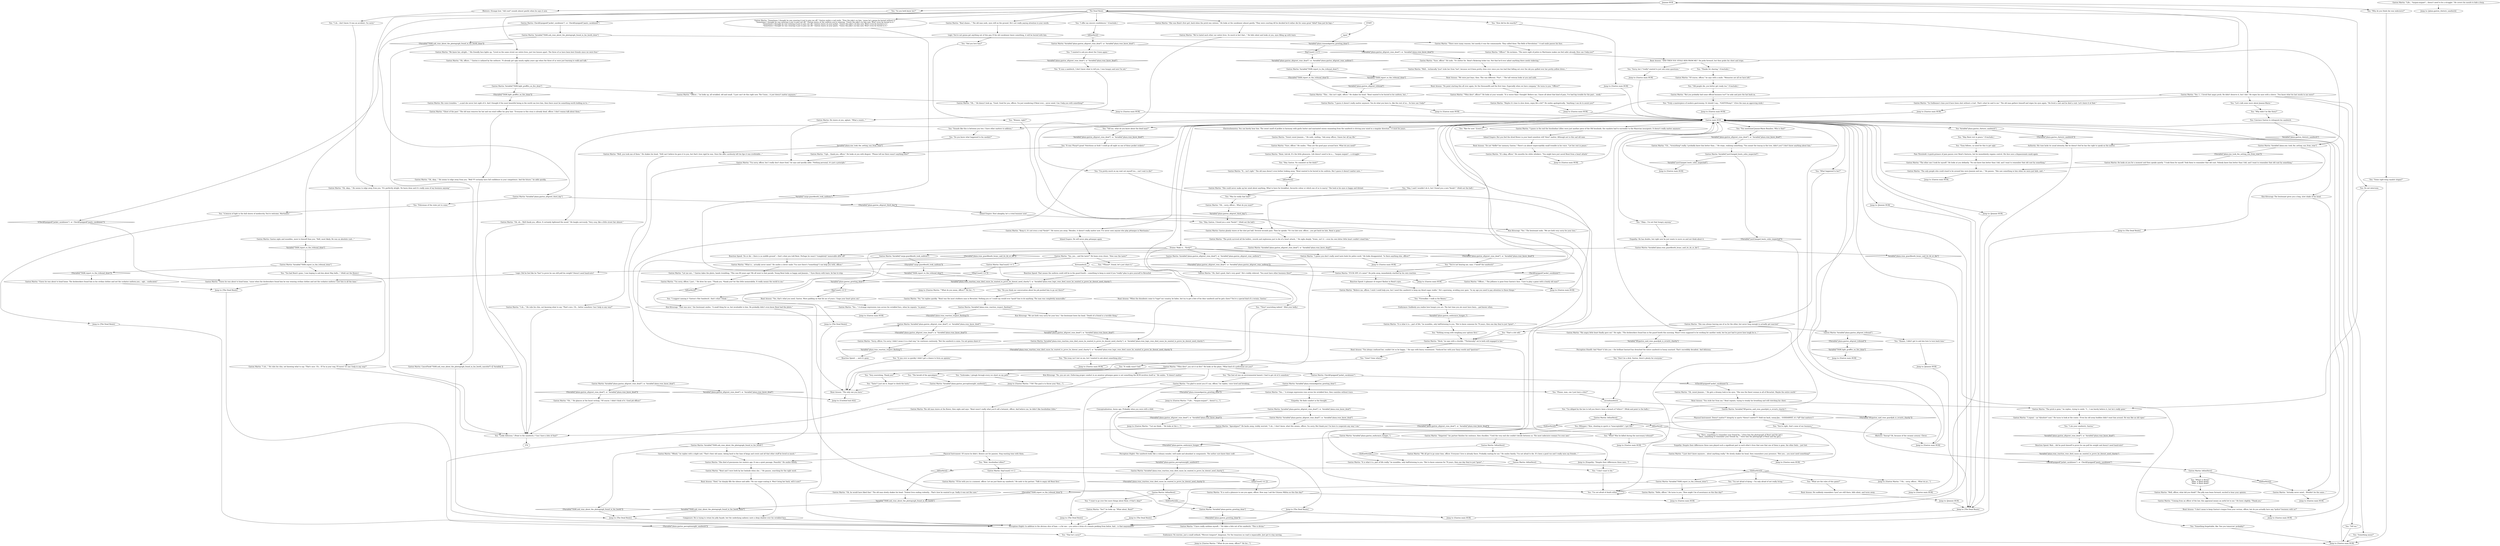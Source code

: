 # PLAZA / GASTON
# Florid and jolly, Gaston Martin is standing in a sunspot and loudly eating a giant ham sandwich.
# ==================================================
digraph G {
	  0 [label="START"];
	  1 [label="input"];
	  2 [label="Gaston Martin: Variable[\"plaza.rene_guardbooth_branc_said_its_do_or_die\"]"];
	  3 [label="Variable[\"plaza.rene_guardbooth_branc_said_its_do_or_die\"]", shape=diamond];
	  4 [label="!(Variable[\"plaza.rene_guardbooth_branc_said_its_do_or_die\"])", shape=diamond];
	  5 [label="Gaston Martin: IsKimHere()"];
	  6 [label="IsKimHere()", shape=diamond];
	  7 [label="!(IsKimHere())", shape=diamond];
	  8 [label="Gaston Martin: \"It is what it is, part of life really,\" he mumbles, only half-listening to you. \"But to know someone for 79 years, then one day they're just *gone*...\""];
	  9 [label="You: \"Tell me.\""];
	  10 [label="Gaston Martin: Variable[\"yard.hanged_boots_soles_inspected\"]"];
	  11 [label="Variable[\"yard.hanged_boots_soles_inspected\"]", shape=diamond];
	  12 [label="!(Variable[\"yard.hanged_boots_soles_inspected\"])", shape=diamond];
	  13 [label="Physical Instrument: Of course he didn't, flowers are for pansies. Stop wasting time with them."];
	  14 [label="You: \"Bye for now.\" [Leave.]"];
	  15 [label="You: \"Icebreaker, I plough through every ice sheet on my path.\""];
	  16 [label="Jump to: [Jeannie HUB]"];
	  17 [label="René Arnoux: \"You always confused her, couldn't let us be happy...\" He says with heavy resentment. \"Seduced her with your fancy words and *pastries*.\""];
	  18 [label="Gaston Martin: He looks at you for a moment and then speaks quietly. \"I took them for myself. Took them to remember that old cunt. Nobody knew him better than I did, and I want to remember that old cunt by something.\""];
	  19 [label="Jump to: [Gaston main HUB]"];
	  20 [label="Empathy: He finds comfort in the thought."];
	  21 [label="Gaston Martin: Gaston glumly stares at the shot put ball. Several seconds pass. Then he speaks: \"It's too late now, officer... you got back too late. René is gone.\""];
	  22 [label="Gaston Martin: \"The prick survived all the bullets, swords and explosions just to die of a heart attack...\" He sighs deeply. \"Ironic, isn't it -- even his own bitter little heart couldn't stand him.\""];
	  23 [label="You: \"Hey, I said I wouldn't do it, but I found you a new *boule*.\" (Hold out the ball.)"];
	  24 [label="You: \"It really wasn't bad.\""];
	  25 [label="Gaston Martin: He stares at you, aghast. \"What a waste...\""];
	  26 [label="René Arnoux: \"I don't mean to keep Gaston's tongue from your rectum, officer, but do you actually have any *police* business with us?\""];
	  27 [label="Gaston Martin: \"Ugh... thank you, officer.\" He looks at you with disgust. \"Please tell me there wasn't anything else?\""];
	  28 [label="Gaston Martin: Variable[\"plaza.gaston_altgreet_rene_dead\"]  or  Variable[\"plaza.rene_know_dead\"]"];
	  29 [label="Variable[\"plaza.gaston_altgreet_rene_dead\"]  or  Variable[\"plaza.rene_know_dead\"]", shape=diamond];
	  30 [label="!(Variable[\"plaza.gaston_altgreet_rene_dead\"]  or  Variable[\"plaza.rene_know_dead\"])", shape=diamond];
	  31 [label="You: (Whisper.) \"Kim, cheating in sports is *unacceptable*. I got this.\""];
	  32 [label="Reaction Speed: A glimmer of respect flashes in René's eyes."];
	  33 [label="Jump to: [Gaston main HUB]"];
	  34 [label="Gaston Martin: IsKimHere()"];
	  35 [label="IsKimHere()", shape=diamond];
	  36 [label="!(IsKimHere())", shape=diamond];
	  37 [label="Inland Empire: He will never play pétanque again."];
	  38 [label="Gaston main HUB"];
	  39 [label="Gaston Martin: \"René and I were both by her bedside when she...\" He pauses, searching for the right word."];
	  40 [label="René Arnoux: \"Died,\" he sharply fills the silence and adds: \"No use sugar-coating it. Won't bring her back, will it now?\""];
	  41 [label="You: \"Why do you think she was indecisive?\""];
	  42 [label="You: \"That's a bit odd.\""];
	  43 [label="You: \"I offer my sincere condolences.\" (Conclude.)"];
	  44 [label="Jump to: [The Dead Renés]"];
	  45 [label="Jump to: [Gaston main HUB]"];
	  46 [label="You: \"I suggest naming it 'Gaston's Shit Sandwich', that's what I think.\""];
	  47 [label="Jump to: [Gaston main HUB]"];
	  48 [label="Gaston Martin: \"FUCK OFF, it's mine!\" He jerks away, immediately startled by his own reaction."];
	  49 [label="Perception (Sight): The sandwich looks like a culinary wonder, well made and abundant in components. The author sure knew their craft."];
	  50 [label="Reaction Speed: ... and it's gone."];
	  51 [label="Gaston Martin: CancelTask(\"TASK.ask_rene_about_the_photograph_found_in_his_booth_canceled\")--[[ Variable[ ]]"];
	  52 [label="Gaston Martin: \"We knew her, alright...\" His friendly face lights up. \"Lived on the same street our entire lives, just two houses apart. The three of us have been best friends since we were four.\""];
	  53 [label="René Arnoux: \"We were just boys, then. This was different. *You*...\" The tall veteran looks at you and nods."];
	  54 [label="René Arnoux: \"No point starting this all over again, for the thousandth and the first time. Especially when we have company.\" He turns to you: \"Officer?\""];
	  55 [label="Gaston Martin: \"Guess he was about to head home, 'cause when the dockworkers found him he was wearing civilian clothes and not the cockatoo uniform I saw him in all the time.\""];
	  56 [label="Gaston Martin: \"Well, you took one of them.\" He shakes his head. \"Still can't believe he gave it to you, but that's how rigid he was. Once the offer carelessly left his lips it was irrefutable...\""];
	  57 [label="Gaston Martin: \"Maybe it's time to slow down, enjoy life a bit?\" He smiles apologetically. \"Anything I can do to assist you?\""];
	  58 [label="Gaston Martin: \"I guess it doesn't really matter anymore. You do what you have to, like the rest of us... So how can I help?\""];
	  59 [label="Gaston Martin: \"Oh, okay...\" He seems to edge away from you. \"It's perfectly alright. No harm done and it's really none of my business anyway.\""];
	  60 [label="Gaston Martin: Variable[\"plaza.gaston_altgreet_rene_dead\"]  or  Variable[\"plaza.rene_know_dead\"]"];
	  61 [label="Variable[\"plaza.gaston_altgreet_rene_dead\"]  or  Variable[\"plaza.rene_know_dead\"]", shape=diamond];
	  62 [label="!(Variable[\"plaza.gaston_altgreet_rene_dead\"]  or  Variable[\"plaza.rene_know_dead\"])", shape=diamond];
	  63 [label="Gaston Martin: \"No,\" he replies quickly. \"René was the most stubborn man in Revachol. Nothing you or I could say would ever *push* him to do anything. The man was completely immovable.\""];
	  64 [label="You: \"You're right, that's none of our business.\""];
	  65 [label="Kim Kitsuragi: \"That was nice,\" the lieutenant smiles. \"A small thing for us, but invaluable to him. He probably didn't even know René had the photo.\""];
	  66 [label="Gaston Martin: \"I just don't know anymore... about anything really.\" He slowly shakes his head, then remembers your presence. \"But you... you must need something?\""];
	  67 [label="You: \"Wait, Insulindian Lillies?\""];
	  68 [label="Jump to: [Gaston Martin: \"\"Life... *mnjam-mnjam*... doesn't n...\"]"];
	  69 [label="Gaston Martin: \"I have really outdone myself...\" He takes a bite out of his sandwich. \"This is divine.\""];
	  70 [label="Gaston Martin: \"It... isn't right.\" The old man doesn't even bother looking away. \"René wanted to be buried in his uniform. But I guess it doesn't matter now...\""];
	  71 [label="Jump to: [Gaston main HUB]"];
	  72 [label="Logic: You're not gonna get anything out of this guy. If the old carabineer knew something, it will be buried with him."];
	  73 [label="Jump to: [Gaston Martin: \"\"Let me think...\" He looks at the c...\"]"];
	  74 [label="You: \"So you both know her?\""];
	  75 [label="You: \"Sorry, but I *really* wanted to just ask some questions.\""];
	  76 [label="Gaston Martin: \"Heck,\" he says with a chuckle. \"*Technically* we're both still engaged to her.\""];
	  77 [label="Gaston Martin: \"Of course, officer,\" he says with a smile. \"Memories are all we have left.\""];
	  78 [label="You: \"Something mean?\""];
	  79 [label="Inland Empire: Host almighty, he's a total bummer now!"];
	  80 [label="Gaston Martin: Variable[\"TASK.report_to_the_tribunal_done\"]"];
	  81 [label="Variable[\"TASK.report_to_the_tribunal_done\"]", shape=diamond];
	  82 [label="!(Variable[\"TASK.report_to_the_tribunal_done\"])", shape=diamond];
	  83 [label="Jump to: [Gaston main HUB]"];
	  84 [label="You: \"The fuel oil was an environmental hazard. I had to get rid of it somehow.\""];
	  85 [label="You: \"Do you think our conversation about his job pushed him to go out there?\""];
	  86 [label="Jump to: [Gaston main HUB]"];
	  87 [label="Jump to: [Gaston main HUB]"];
	  88 [label="Gaston Martin: \"I'm sorry, officer, I just...\" He dries his eyes. \"Thank you, *thank you* for this little memorabilia. It really means the world to me.\""];
	  89 [label="You: \"I'm not afraid of dying -- I'm only afraid of not really living.\""];
	  90 [label="Gaston Martin: \"Yes?\" he looks up. \"What about, René?\""];
	  91 [label="Inland Empire: But you feel the dried flower in your hand somehow still *does* matter. Although not to this sad old man."];
	  92 [label="Gaston Martin: \"It is such a pleasure to see you again, officer. How may I aid the Citizens Militia on this fine day?\""];
	  93 [label="You: \"Tell me, what do you know about the dead man?\""];
	  94 [label="Gaston Martin: \"Life... *mnjam-mnjam*... doesn't need to be a struggle.\" He covers his mouth to hide a burp."];
	  95 [label="Jump to: [The Dead Renés]"];
	  96 [label="Jump to: [Gaston Martin: \"\"What do you mean, officer?\" He loo...\"]"];
	  97 [label="Gaston Martin: \"Departed,\" his partner finishes his sentence, then chuckles: \"Until the very end she couldn't decide between us. The most indecisive woman I've ever met.\""];
	  98 [label="Composure: He is trying to retain his jolly façade, but the underlying sadness casts a deep shadow over his wrinkled face."];
	  99 [label="Gaston Martin: \"I repeat -- an *absolute* cunt.\" He turns to look at the crater. \"Even his old army buddies didn't want him around. He was like an old viper.\""];
	  100 [label="Gaston Martin: \"Oh... sorry, officer... What do you want?\""];
	  101 [label="Jump to: [Gaston main HUB]"];
	  102 [label="Gaston Martin: \"Oh...\" He doesn't look up. \"Good. Good for you, officer. I'm just wondering if René ever... never mind. Can I help you with something?\""];
	  103 [label="Reaction Speed: Wait... did he push himself to prove he can pull his weight and doesn't need hand-outs?"];
	  104 [label="Perception (Smell): And *then* it hits you -- the brilliant bastard has drenched the entire sandwich in honey mustard. That's incredibly decadent. And delicious."];
	  105 [label="Gaston Martin: \"Sweet sweet Jeannie...\" He nods, smiling. \"Ask away officer, I knew her all my life.\""];
	  106 [label="You: \"Why didn't he like them?\""];
	  107 [label="Gaston Martin: \"She died of pneumonia two winters ago. It was a quiet passage. Peaceful.\" He smiles faintly."];
	  108 [label="Gaston Martin: \"She was always leaving one of us for the other, but never long enough to actually get married.\""];
	  109 [label="You: \"Was he really that bad?\""];
	  110 [label="You: \"How did he die exactly?\""];
	  111 [label="Gaston Martin: Variable[\"plaza.ene_took_the_setting_sun_from_rene\"]"];
	  112 [label="Variable[\"plaza.ene_took_the_setting_sun_from_rene\"]", shape=diamond];
	  113 [label="!(Variable[\"plaza.ene_took_the_setting_sun_from_rene\"])", shape=diamond];
	  114 [label="Jump to: [The Dead Renés]"];
	  115 [label="Jump to: [Gaston main HUB]"];
	  116 [label="Jump to: [Gaston main HUB]"];
	  117 [label="You: \"Looks delicious.\" (Point to the sandwich.) \"Can I have a bite of that?\""];
	  118 [label="Electrochemistry: You can barely hear him. The sweet smell of pickles in harmony with garlic butter and marinated onions emanating from the sandwich is driving your mind in a singular direction -- it must be yours."];
	  119 [label="You: \"Firewalker. I walk in the flames.\""];
	  120 [label="Jump to: [The Dead Renés]"];
	  121 [label="You: \"The irony isn't lost on me, but I wanted to ask about something else.\""];
	  122 [label="Jump to: [Gaston Martin: \"\"What do you mean, officer?\" He loo...\"]"];
	  123 [label="Gaston Martin: Variable[\"plaza.gaston_endurance_hunger_\"]"];
	  124 [label="Variable[\"plaza.gaston_endurance_hunger_\"]", shape=diamond];
	  125 [label="!(Variable[\"plaza.gaston_endurance_hunger_\"])", shape=diamond];
	  126 [label="Jump to: [Empathy: \"Despite their differences these men...\"]"];
	  127 [label="You: \"Nothing wrong with weighing your options first.\""];
	  128 [label="Gaston Martin: Variable[\"plaza.gaston_altgreet_tribunal\"]"];
	  129 [label="Variable[\"plaza.gaston_altgreet_tribunal\"]", shape=diamond];
	  130 [label="!(Variable[\"plaza.gaston_altgreet_tribunal\"])", shape=diamond];
	  131 [label="You: \"Shame, I didn't get to ask him how to turn back time.\""];
	  132 [label="Gaston Martin: \"She was René's first girl, back when the prick was sixteen.\" He looks at the carabineer almost gently. \"They were courting till he decided he'd rather die for some great *idéal* than just be hap---\""];
	  133 [label="Gaston Martin: \"Oh, officer...\" Gaston is unfazed by the outburst. \"It already got ugly nearly eighty years ago when the three of us were just learning to walk and talk.\""];
	  134 [label="Pain Threshold: A quick grimace of pain passes over René's features, but he immediately regains control. His face now a dispassionate mask again."];
	  135 [label="Gaston Martin: IsKimHere()"];
	  136 [label="IsKimHere()", shape=diamond];
	  137 [label="!(IsKimHere())", shape=diamond];
	  138 [label="Gaston Martin: \"We all got to go some time, officer. Everyone I love is already there. Probably waiting for me.\" He smiles faintly. \"I'm not afraid to die. It's been a good run and I really miss my friends...\""];
	  139 [label="Gaston Martin: Variable[\"plaza.gaston_altgreet_rene_dead\"]  or  Variable[\"plaza.rene_know_dead\"]"];
	  140 [label="Variable[\"plaza.gaston_altgreet_rene_dead\"]  or  Variable[\"plaza.rene_know_dead\"]", shape=diamond];
	  141 [label="!(Variable[\"plaza.gaston_altgreet_rene_dead\"]  or  Variable[\"plaza.rene_know_dead\"])", shape=diamond];
	  142 [label="Gaston Martin: Variable[\"plaza.gaston_altgreet_rene_dead\"]  or  Variable[\"plaza.rene_know_dead\"]"];
	  143 [label="Variable[\"plaza.gaston_altgreet_rene_dead\"]  or  Variable[\"plaza.rene_know_dead\"]", shape=diamond];
	  144 [label="!(Variable[\"plaza.gaston_altgreet_rene_dead\"]  or  Variable[\"plaza.rene_know_dead\"])", shape=diamond];
	  145 [label="Gaston Martin: \"Apocalypse?\" He backs away, visibly worried. \"I uh... I don't know, what this means, officer. I'm sorry. But thank you! I'm here to cooperate any way I can.\""];
	  146 [label="Gaston Martin: Variable[\"plaza.gaston_perceptionsight_sandwich\"]"];
	  147 [label="Variable[\"plaza.gaston_perceptionsight_sandwich\"]", shape=diamond];
	  148 [label="!(Variable[\"plaza.gaston_perceptionsight_sandwich\"])", shape=diamond];
	  149 [label="You: \"Please, man, can I just have a bite?\""];
	  150 [label="Logic: Did he feel like he *has* to prove he can still pull his weight? Doesn't need hand-outs?"];
	  151 [label="Gaston Martin: IsKimHere()"];
	  152 [label="IsKimHere()", shape=diamond];
	  153 [label="!(IsKimHere())", shape=diamond];
	  154 [label="You: \"I want to go over few more things about René, if that's okay?\""];
	  155 [label="Kim Kitsuragi: The lieutenant gives you a long, slow shake of his head."];
	  156 [label="Gaston Martin: \"She could never make up her mind about anything. What to have for breakfast, favourite colour or which one of us to marry.\" The look in his eyes is happy and distant."];
	  157 [label="You: \"Some right-wing royalist slogan?\""];
	  158 [label="Gaston Martin: \"'In Guillaume's time you'd have been shot without a trial'. That's what he said to me.\" The old man gathers himself and wipes his eyes again. \"He lived a cunt and he died a cunt. Let's leave it at that.\""];
	  159 [label="Jump to: [Gaston main HUB]"];
	  160 [label="Gaston Martin: \"Yes, yes... and the taste?\" He leans even closer. \"How was the taste?\""];
	  161 [label="You: \"Taste? I just ate it, forgot to check the taste.\""];
	  162 [label="You: \"*Please*, friend, let's just share it.\""];
	  163 [label="Gaston Martin: Variable[\"XP.gaston_said_rene_guardjob_is_evrarts_charity\"]"];
	  164 [label="Variable[\"XP.gaston_said_rene_guardjob_is_evrarts_charity\"]", shape=diamond];
	  165 [label="!(Variable[\"XP.gaston_said_rene_guardjob_is_evrarts_charity\"])", shape=diamond];
	  166 [label="Physical Instrument: Doesn't matter?! Integrity in sports *doesn't matter*?! Hold me back, sonny-Jim... GODDAMNIT, it's *all* that matters!!!"];
	  167 [label="Gaston Martin: The old man stares at the flower, then sighs and says: \"René wasn't really what you'd call a botanist, officer. And believe me, he didn't like Insulindian Lilies.\""];
	  168 [label="Gaston Martin: \"I uh...\" He rubs his chin, not knowing what to say. \"That's nice. Uh... If I'm in your way, I'll move! Or can I help in any way?\""];
	  169 [label="Jump to: [Gaston Martin: \"\"Oh? The goal is to throw your *bou...\"]"];
	  170 [label="René Arnoux: He suddenly remembers *you* are still there, falls silent, and turns away."];
	  171 [label="You: \"Gone? Gone where?\""];
	  172 [label="Gaston Martin: \"Yes. I... I loved that angry prick. He didn't deserve it, but I did.\" He wipes his eyes with a sleeve. \"You know what his last words to me were?\""];
	  173 [label="Kim Kitsuragi: \"Yes.\" The lieutenant nods. \"We are both very sorry for your loss.\""];
	  174 [label="Gaston Martin: Variable[\"plaza.gaston_altgreet_rene_dead\"]  or  Variable[\"plaza.rene_know_dead\"]"];
	  175 [label="Variable[\"plaza.gaston_altgreet_rene_dead\"]  or  Variable[\"plaza.rene_know_dead\"]", shape=diamond];
	  176 [label="!(Variable[\"plaza.gaston_altgreet_rene_dead\"]  or  Variable[\"plaza.rene_know_dead\"])", shape=diamond];
	  177 [label="You: \"I wanted to ask you about the Union again.\""];
	  178 [label="You: \"Okay... I'm not that hungry anyway.\""];
	  179 [label="Reaction Speed: That means the uniform could still be in the guard booth -- something to keep in mind if you *really* plan to give yourself to Revachol."];
	  180 [label="Gaston Martin: \"Guess he was about to head home. The dockworkers found him in his civilian clothes and not the cockatoo uniform you... ugh... confiscated.\""];
	  181 [label="Gaston Martin: IsKimHere()"];
	  182 [label="IsKimHere()", shape=diamond];
	  183 [label="!(IsKimHere())", shape=diamond];
	  184 [label="You: \"Where is René?\"\n\"Wait, is René dead?\"\n\"Wait, is René dead?\""];
	  185 [label="You: \"Sounds like this is between you two. I have other matters to address.\""];
	  186 [label="You: Do not intervene."];
	  187 [label="Jeannie HUB"];
	  188 [label="Jump to: [The Dead Renés]"];
	  189 [label="Gaston Martin: \"Ghost of the past.\" The old man removes his hat and sea wind ruffles his grey hair. \"Everyone in this story is already dead, officer. I don't wanna talk about them.\""];
	  190 [label="Gaston Martin: \"Uh... *everything* really. I probably knew him better than...\" He stops, realizing something. \"You meant the teacup in the tree, didn't you? I don't know anything about him.\""];
	  191 [label="You: \"It was (*burp*) great! Nutritious as fuck! I could go all night on one of these pocket rockets!\""];
	  192 [label="Gaston Martin: \"I guess you don't really need taste buds for police work.\" He looks disappointed. \"Is there anything else, officer?\""];
	  193 [label="René Arnoux: \"The only one you have.\""];
	  194 [label="Gaston Martin: \"Oh...\" He glances at the burnt writing. \"Of course. I didn't think of it. Good job officer!\""];
	  195 [label="Gaston Martin: \"I'm glad to assist you if I can, officer,\" he replies, voice tired and breaking."];
	  196 [label="Jump to: [Gaston main HUB]"];
	  197 [label="Gaston Martin: \"Let me see...\" Gaston takes the photo, hands trembling. \"This was 60 years ago! We all went to that parade. Young René looks so happy and Jeannie...\" Eyes blurry with tears, he has to stop."];
	  198 [label="Empathy: Despite their differences these men played such a significant part in each other's lives that now that one of them is gone, the other feels... just lost."];
	  199 [label="You: \"I don't want to die.\""];
	  200 [label="Gaston Martin: Variable[\"TASK.report_to_the_tribunal_done\"]"];
	  201 [label="Variable[\"TASK.report_to_the_tribunal_done\"]", shape=diamond];
	  202 [label="!(Variable[\"TASK.report_to_the_tribunal_done\"])", shape=diamond];
	  203 [label="Gaston Martin: \"Hello, officer.\" He turns to you. \"How might I be of assistance on this fine day?\""];
	  204 [label="You: \"Hey, Gaston. No comment on the duds?\""];
	  205 [label="You: \"You mentioned Jeanne-Marie Beaulieu. Who is that?\""];
	  206 [label="You: \"What happened to her?\""];
	  207 [label="The Dead Renés"];
	  208 [label="Perception (Sight): In addition to the obvious slice of ham -- a fat one -- you notice a brim of a tomato peeking from below. And... is that mayonnaise?"];
	  209 [label="Gaston Martin: Variable[\"plaza.rene_reaction_rene_died_cause_he_wanted_to_prove_he_doesnt_need_charity\"]"];
	  210 [label="Variable[\"plaza.rene_reaction_rene_died_cause_he_wanted_to_prove_he_doesnt_need_charity\"]", shape=diamond];
	  211 [label="!(Variable[\"plaza.rene_reaction_rene_died_cause_he_wanted_to_prove_he_doesnt_need_charity\"])", shape=diamond];
	  212 [label="Jump to: [The Dead Renés]"];
	  213 [label="Conceptualization: Aeons ago. Probably when you were still a child."];
	  214 [label="Gaston Martin: \"It is what it is... part of life,\" he mumbles, only half-listening to you. \"But to know someone for 79 years, then one day they're just *gone*...\""];
	  215 [label="You: \"I'm not afraid of death either.\""];
	  216 [label="You: \"What are the rules of this game?\""];
	  217 [label="Jump to: [Jeannie HUB]"];
	  218 [label="Gaston Martin: \"*Mon dieu*, officer!\" He looks at your wounds. \"It is worse than I thought! Believe me, I know all about that kind of pain, I've had hip trouble for the past... week.\""];
	  219 [label="Gaston Martin: His voice trembles. \"...a-and she never lost sight of it. And I thought if the most beautiful being in the world can love him, then there must be something worth holding on to...\""];
	  220 [label="Jump to: [Gaston main HUB]"];
	  221 [label="Jump to: [Gaston main HUB]"];
	  222 [label="Gaston Martin: Variable[\"plaza.rene_reaction_rene_died_cause_he_wanted_to_prove_he_doesnt_need_charity\"]  or  Variable[\"plaza.rene_logic_rene_died_cause_he_wanted_to_prove_he_doesnt_need_charity\"]"];
	  223 [label="Variable[\"plaza.rene_reaction_rene_died_cause_he_wanted_to_prove_he_doesnt_need_charity\"]  or  Variable[\"plaza.rene_logic_rene_died_cause_he_wanted_to_prove_he_doesnt_need_charity\"]", shape=diamond];
	  224 [label="!(Variable[\"plaza.rene_reaction_rene_died_cause_he_wanted_to_prove_he_doesnt_need_charity\"]  or  Variable[\"plaza.rene_logic_rene_died_cause_he_wanted_to_prove_he_doesnt_need_charity\"])", shape=diamond];
	  225 [label="You: \"It was over so quickly I didn't get a chance to form an opinion.\""];
	  226 [label="Jump to: [The Dead Renés]"];
	  227 [label="Gaston Martin: Variable[\"plaza.gaston_greeting_done\"]"];
	  228 [label="Variable[\"plaza.gaston_greeting_done\"]", shape=diamond];
	  229 [label="!(Variable[\"plaza.gaston_greeting_done\"])", shape=diamond];
	  230 [label="Jump to: [Gaston main HUB]"];
	  231 [label="Jump to: [Gaston main HUB]"];
	  232 [label="Gaston Martin: \"Actually never mind... Wouldn't be the same...\""];
	  233 [label="Jump to: [Gaston main HUB]"];
	  234 [label="Gaston Martin: \"Well... technically *you* stole her from *me*, because we'd been pretty close ever since you two had that falling out over the ink you spilled over her pretty yellow dress...\""];
	  235 [label="Gaston Martin: \"The prick is gone,\" he replies, trying to smile. \"I... I can barely believe it, but he's really gone.\""];
	  236 [label="Gaston Martin: \"Well, officer, what did you think?\" The jolly man leans forward, excited to hear your opinion."];
	  237 [label="You: \"You're not hearing me, man. I *need* the sandwich!\""];
	  238 [label="You: \"I'm obliged by the law to tell you there's been a breach of *ethics*.\" (Wink and point to the balls.)"];
	  239 [label="Gaston Martin: \"Oh, uh... Well thank you, officer. It certainly lightened the mood.\" He laughs nervously. \"Very cosy, like a little street fair almost.\""];
	  240 [label="Jump to: [The Dead Renés]"];
	  241 [label="Gaston Martin: \"What is... actually never mind.\" He smiles a clever smile \"I'm sure there's *something* I can help you with, officer.\""];
	  242 [label="Rhetoric: Teacup? Oh, because of the ceramic armour. Clever."];
	  243 [label="Jump to: [Gaston main HUB]"];
	  244 [label="René Arnoux: \"Do not *defile* her memory, Gaston.\" There's an almost imperceptibly small tremble in his voice. \"Let her rest in peace.\""];
	  245 [label="René Arnoux: \"You stole her from me,\" René repeats, trying to steady his breathing and still clutching his chest."];
	  246 [label="Gaston Martin: Variable[\"TASK.light_graffito_on_fire_done\"]"];
	  247 [label="Variable[\"TASK.light_graffito_on_fire_done\"]", shape=diamond];
	  248 [label="!(Variable[\"TASK.light_graffito_on_fire_done\"])", shape=diamond];
	  249 [label="Gaston Martin: \"Officer...\" he looks up, all wrinkled, old and small. \"I just can't do this right now. The Union... it just doesn't matter anymore.\""];
	  250 [label="You: \"It was a sandwich, I don't know what to tell you. I was hungry and now I'm not.\""];
	  251 [label="Gaston Martin: Variable[\"plaza.gaston_altgreet_rene_dead\"]  or  Variable[\"plaza.gaston_altgreet_rene_uniform\"]"];
	  252 [label="Variable[\"plaza.gaston_altgreet_rene_dead\"]  or  Variable[\"plaza.gaston_altgreet_rene_uniform\"]", shape=diamond];
	  253 [label="!(Variable[\"plaza.gaston_altgreet_rene_dead\"]  or  Variable[\"plaza.gaston_altgreet_rene_uniform\"])", shape=diamond];
	  254 [label="firstsandwich"];
	  255 [label="You: \"That he's sorry?\""];
	  256 [label="You: \"I'm pretty much on my wait out myself too... can't wait to die!\""];
	  257 [label="Jump to: [Gaston Martin: \"\"Oh... sorry, officer... What do yo...\"]"];
	  258 [label="Gaston Martin: \"This... this isn't right, officer.\" He shakes his head. \"René wanted to be buried in his uniform, but...\""];
	  259 [label="Gaston Martin: \"Officer...\" The jolliness is gone from Gaston's face. \"Care to play a game with a lonely old man?\""];
	  260 [label="Gaston Martin: \"Oh, sweet Jeannie...\" He gets a dreamy look in his eyes. \"She was the finest woman in all of Revachol. Maybe the entire world.\""];
	  261 [label="Gaston Martin: \"Sure, officer.\" He nods. \"It's better for  René's flickering ticker too. Not that he'd ever admit anything there needs tinkering.\""];
	  262 [label="You: \"Do you know what happened to his medals?\""];
	  263 [label="Gaston Martin: Variable[\"plaza.gaston_altgreet_third_day\"]"];
	  264 [label="Variable[\"plaza.gaston_altgreet_third_day\"]", shape=diamond];
	  265 [label="!(Variable[\"plaza.gaston_altgreet_third_day\"])", shape=diamond];
	  266 [label="You: \"Policeman of the state yet to come.\""];
	  267 [label="You: \"Very nourishing. Thank you!\""];
	  268 [label="Reaction Speed: 'Do or die -- there is no middle ground' -- that's what you told René. Perhaps he wasn't *completely* immovable after all?"];
	  269 [label="You: \"Something forgettable, like 'See you tomorrow' probably?\""];
	  270 [label="You: \"Let's talk some more about Jeanne-Marie.\""];
	  271 [label="Jump to: [Jeannie HUB]"];
	  272 [label="Gaston Martin: \"Sure, officer.\" He smiles. \"They are the good guys around here. What do you need?\""];
	  273 [label="You: \"What? Was he killed during the mercenary tribunal?\""];
	  274 [label="Gaston Martin: Variable[\"TASK.report_to_the_tribunal_done\"]"];
	  275 [label="Variable[\"TASK.report_to_the_tribunal_done\"]", shape=diamond];
	  276 [label="!(Variable[\"TASK.report_to_the_tribunal_done\"])", shape=diamond];
	  277 [label="You: \"Too bad René's gone, I was hoping to ask him about May bells...\" (Hold out the flower.)"];
	  278 [label="Gaston Martin: \"I guess in the end the Insulindian Lillies were just another piece of the Old Insulinde, the royalists had to surrender to the Mazovian insurgents. It doesn't really matter anymore.\""];
	  279 [label="Gaston Martin: \"Officer!\" He exclaims. \"The mere sight of police in Martinaise makes me feel safer already. How can I help you?\""];
	  280 [label="René Arnoux: \"Yes, that's what you need, Gaston. More padding on that fat ass of yours. I hope your heart gives out.\""];
	  281 [label="Endurance: No worries, just a small setback. *Movere tempore*, kingsman. For the tenacious no road is impassable. Just got to stay moving."];
	  282 [label="You: \"Did you love him?\""];
	  283 [label="Gaston Martin: Gaston sighs and mumbles, more to himself than you: \"Hell, most likely. He was an absolute cunt...\""];
	  284 [label="Gaston Martin: \"*Mon dieu*, you set it on fire!\" He looks at the plaza. \"What kind of a policeman are you?\""];
	  285 [label="Jump to: [Gaston main HUB]"];
	  286 [label="You: \"Truly a masterpiece of modern gastronomy. Or should I say... *GASTONomy*.\" (Give the man an approving wink.)"];
	  287 [label="You: \"*Very* nourishing indeed.\" (Rub your belly.)"];
	  288 [label="Gaston Martin: DayCount() >= 5"];
	  289 [label="DayCount() >= 5", shape=diamond];
	  290 [label="!(DayCount() >= 5)", shape=diamond];
	  291 [label="René Arnoux: \"When the dissidents come to *rape* our country, he hides, but try to get a bite of his dear sandwich and he gets claws? You're a special kind of a vermin, Gaston.\""];
	  292 [label="Gaston Martin: \"Sorry, officer, I'm sorry, I didn't mean it in a bad way,\" he continues cautiously. \"But the sandwich is mine, I'm not gonna share it.\""];
	  293 [label="Gaston Martin: \"Believe me, officer, I wish I could help you, but I need this sandwich to keep my blood sugar stable.\" He's squirming, avoiding your gaze. \"In my age you need to pay attention to these things.\""];
	  294 [label="secondsandwich"];
	  295 [label="You: \"Don't be a dick, Gaston, there's plenty for everyone.\""];
	  296 [label="Gaston Martin: \"Oh, that's good, that's very good.\" He's visibly relieved. \"You must have other business then?\""];
	  297 [label="Empathy: He has doubts, but right now he just wants to move on and not think about it."];
	  298 [label="Gaston Martin: Variable[\"plaza.rene_reaction_respect_flashing\"]"];
	  299 [label="Variable[\"plaza.rene_reaction_respect_flashing\"]", shape=diamond];
	  300 [label="!(Variable[\"plaza.rene_reaction_respect_flashing\"])", shape=diamond];
	  301 [label="Kim Kitsuragi: \"We are both very sorry for your loss,\" the lieutenant bows his head. \"Death of a friend is a terrible thing.\""];
	  302 [label="Gaston Martin: \"Oh, he would have liked that.\" The old man slowly shakes his head. \"Violent lives ending violently... That's how he wanted to go. Sadly it was not the case.\""];
	  303 [label="Jump to: [Gaston main HUB]"];
	  304 [label="René Arnoux: \"AND THEN YOU STOLE HER FROM ME!\" He jerks forward, but then grabs his chest and stops."];
	  305 [label="Gaston Martin: \"We've hated each other our entire lives. So much in fact that...\" He falls silent and looks at you, eyes filling up with tears."];
	  306 [label="You: \"Women, right?\""];
	  307 [label="Gaston Martin: \"His angry little heart finally gave out.\" He sighs. \"The dockworkers found him in the guard booth this morning. Wasn't even supposed to be working for another week, but he just had to prove how tough he is...\""];
	  308 [label="Jump to: [Gaston main HUB]"];
	  309 [label="You: \"Hey, Gaston, I found you a new *boule*.\" (Hold out the ball.)"];
	  310 [label="Gaston Martin: \"Keep it, it's not even a real *boule*.\" He waves you away. \"Besides, it doesn't really matter now. I've never seen anyone else play pétanque in Martinaise.\""];
	  311 [label="Gaston Martin: Variable[\"plaza.gaston_altgreet_rene_dead\"]  or  Variable[\"plaza.rene_know_dead\"]"];
	  312 [label="Variable[\"plaza.gaston_altgreet_rene_dead\"]  or  Variable[\"plaza.rene_know_dead\"]", shape=diamond];
	  313 [label="!(Variable[\"plaza.gaston_altgreet_rene_dead\"]  or  Variable[\"plaza.rene_know_dead\"])", shape=diamond];
	  314 [label="Gaston Martin: Variable[\"cargo.guardbooth_took_uniform\"]"];
	  315 [label="Variable[\"cargo.guardbooth_took_uniform\"]", shape=diamond];
	  316 [label="!(Variable[\"cargo.guardbooth_took_uniform\"])", shape=diamond];
	  317 [label="Gaston Martin: Variable[\"TASK.ask_rene_about_the_photograph_found_in_his_booth\"]"];
	  318 [label="Variable[\"TASK.ask_rene_about_the_photograph_found_in_his_booth\"]", shape=diamond];
	  319 [label="!(Variable[\"TASK.ask_rene_about_the_photograph_found_in_his_booth\"])", shape=diamond];
	  320 [label="Gaston Martin: \"Mhmh,\" he replies with a slight nod. \"That's their old name, dating back to the time of kings and crests and all that other stuff he loved so much.\""];
	  321 [label="Gaston Martin: DayCount() == 2"];
	  322 [label="DayCount() == 2", shape=diamond];
	  323 [label="!(DayCount() == 2)", shape=diamond];
	  324 [label="Gaston Martin: \"I'll be with you in a moment, officer. Let me just finish my sandwich.\" He nods to his partner. \"Talk to angry old René first.\""];
	  325 [label="Jump to: [plaza.gaston_rhetoric_sandwich]"];
	  326 [label="Authority: His tone lacks its usual intensity, like he doesn't feel he has the right to speak on the matter."];
	  327 [label="Gaston Martin: \"It's okay, officer.\" He smooths his white whiskers. \"You might have just saved René from a heart attack.\""];
	  328 [label="Jump to: [Gaston main HUB]"];
	  329 [label="Jump to: [Gaston main HUB]"];
	  330 [label="You: \"Old people die, you better get ready too.\" (Conclude.)"];
	  331 [label="Gaston Martin: \"Sometimes I thought he was wearing it just to piss me off.\" Gaston smiles a sad smile. \"Now the joke's on him, 'cause he's gonna be buried without it.\"\n\"Sometimes I thought he was wearing it just to piss me off.\" Gaston stares at the uniform you're wearing. \"Guess the joke's on him now. Won't even be buried in it.\"\n\"Sometimes I thought he was wearing it just to piss me off.\" Gaston stares at your jacket. \"Guess the joke's on him now. Won't even be buried in it.\"\n\"Sometimes I thought he was wearing it just to piss me off.\" Gaston stares at your pants. \"Guess the joke's on him now. Won't even be buried in it.\""];
	  332 [label="Jump to: [The Dead Renés]"];
	  333 [label="You: \"I uh... don't know. It was an accident. I'm sorry.\""];
	  334 [label="You: \"The herald of the apocalypse.\""];
	  335 [label="Gaston Martin: CheckEquipped(\"jacket_carabineer\")"];
	  336 [label="CheckEquipped(\"jacket_carabineer\")", shape=diamond];
	  337 [label="!(CheckEquipped(\"jacket_carabineer\"))", shape=diamond];
	  338 [label="Gaston Martin: Variable[\"plaza.reneandgaston_greeting_done\"]"];
	  339 [label="Variable[\"plaza.reneandgaston_greeting_done\"]", shape=diamond];
	  340 [label="!(Variable[\"plaza.reneandgaston_greeting_done\"])", shape=diamond];
	  341 [label="Gaston Martin: \"Yes...\" A strange expression runs across his wrinkled face, then vanishes without trace."];
	  342 [label="Gaston Martin: \"But you probably had some official business too?\" he asks and puts the hat back on."];
	  343 [label="Gaston Martin: \"Oh, okay...\" He seems to edge away from you. \"Well *I* certainly have full confidence in your competence. And the future,\" he adds quickly."];
	  344 [label="You: \"A beacon of light in the dull shores of mediocrity. You're welcome, Martinaise.\""];
	  345 [label="Kim Kitsuragi: \"No, you are not. Enforcing proper conduct in an amateur pétanque game is not something the RCM involves itself in.\" He smiles. \"It doesn't matter.\""];
	  346 [label="You: \"Here, something to remember your friend by...\" (Give him the photograph of René and the girl.)\n\"Here, something to remember your friends by...\" (Give him the photograph of René and the girl.)
"];
	  347 [label="Gaston Martin: CheckEquipped(\"jacket_carabineer\")  or  CheckEquipped(\"pants_carabineer\")"];
	  348 [label="CheckEquipped(\"jacket_carabineer\")  or  CheckEquipped(\"pants_carabineer\")", shape=diamond];
	  349 [label="!(CheckEquipped(\"jacket_carabineer\")  or  CheckEquipped(\"pants_carabineer\"))", shape=diamond];
	  350 [label="Gaston Martin: Variable[\"TASK.ask_rene_about_the_photograph_found_in_his_booth_done\"]"];
	  351 [label="Variable[\"TASK.ask_rene_about_the_photograph_found_in_his_booth_done\"]", shape=diamond];
	  352 [label="!(Variable[\"TASK.ask_rene_about_the_photograph_found_in_his_booth_done\"])", shape=diamond];
	  353 [label="Gaston Martin: \"There were many reasons, but mostly it was the communards. They called them 'The Bells of Revolution'.\" A sad smile passes his face."];
	  354 [label="You: Convince Gaston to relinquish his sandwich."];
	  355 [label="You: Variable[\"plaza.gaston_rhetoric_sandwich\"]"];
	  356 [label="Variable[\"plaza.gaston_rhetoric_sandwich\"]", shape=diamond];
	  357 [label="!(Variable[\"plaza.gaston_rhetoric_sandwich\"])", shape=diamond];
	  358 [label="You: \"May René rest in peace.\" (Conclude.)"];
	  359 [label="Gaston Martin: \"Real shame...\" The old man nods, eyes still on the ground. He's not really paying attention to your words."];
	  360 [label="Jump to: [Jeannie HUB]"];
	  361 [label="Gaston Martin: \"The other one I took for myself.\" He looks at you defiantly. \"No one knew him better than I did, and I want to remember that old cunt by something.\""];
	  362 [label="Gaston Martin: \"I uh...\" He rubs his chin, not knowing what to say. \"That's nice. Uh... better somehow. Can I help in any way?\""];
	  363 [label="Endurance: Suddenly you realize how hungry you are. The last time you ate must have been... god knows when."];
	  364 [label="Jump to: [Untitled hub (02)]"];
	  365 [label="Gaston Martin: \"René, tsk-tsk. It's the little pleasures. Life doesn't need to be a.... *mnjam mnjam*... a struggle.\""];
	  366 [label="Gaston Martin: \"Yes...\" A strange expression runs across his wrinkled face, when he repeats: \"in peace.\""];
	  367 [label="You: \"Easy fellows, no need for this to get ugly.\""];
	  368 [label="You: \"Thanks for sharing.\" (Conclude.)"];
	  369 [label="Rhetoric: Strange how  *old cunt* sounds almost gentle when he says it now."];
	  370 [label="Gaston Martin: \"The only people who could stand to be around him were Jeannie and me...\" He pauses. \"She saw something in him when we were just kids, and...\""];
	  371 [label="You: \"I ate your sandwich, Gaston.\""];
	  372 [label="Drama: Make it... *lively*!"];
	  373 [label="Gaston Martin: \"Coming from an officer of the law, this appraisal means an awful lot to me.\" He bows slightly. \"Thank you.\""];
	  374 [label="Jump to: [Gaston main HUB]"];
	  375 [label="Gaston Martin: \"I'm sorry, officer, but I really don't share food,\" he says and quickly adds: \"Nothing personal, it's just a principle.\""];
	  0 -> 1
	  1 -> 339
	  2 -> 3
	  2 -> 4
	  3 -> 269
	  4 -> 241
	  5 -> 6
	  5 -> 7
	  6 -> 346
	  7 -> 123
	  8 -> 199
	  9 -> 159
	  10 -> 11
	  10 -> 12
	  11 -> 243
	  12 -> 83
	  13 -> 107
	  13 -> 67
	  15 -> 169
	  16 -> 188
	  17 -> 171
	  18 -> 370
	  19 -> 38
	  20 -> 139
	  21 -> 22
	  22 -> 311
	  23 -> 21
	  24 -> 193
	  25 -> 375
	  26 -> 47
	  27 -> 375
	  28 -> 29
	  28 -> 30
	  29 -> 222
	  30 -> 292
	  31 -> 97
	  32 -> 293
	  33 -> 38
	  34 -> 35
	  34 -> 36
	  35 -> 302
	  36 -> 216
	  36 -> 89
	  36 -> 257
	  36 -> 200
	  37 -> 160
	  38 -> 355
	  38 -> 217
	  38 -> 205
	  38 -> 206
	  38 -> 239
	  38 -> 271
	  38 -> 14
	  38 -> 178
	  38 -> 23
	  38 -> 372
	  38 -> 310
	  38 -> 278
	  38 -> 118
	  38 -> 185
	  38 -> 155
	  38 -> 93
	  39 -> 40
	  40 -> 98
	  41 -> 157
	  42 -> 76
	  43 -> 136
	  44 -> 208
	  45 -> 38
	  46 -> 193
	  47 -> 38
	  48 -> 32
	  49 -> 147
	  50 -> 28
	  51 -> 44
	  52 -> 133
	  53 -> 54
	  54 -> 218
	  55 -> 332
	  56 -> 362
	  57 -> 45
	  58 -> 221
	  59 -> 117
	  60 -> 61
	  60 -> 62
	  61 -> 364
	  62 -> 194
	  63 -> 298
	  64 -> 242
	  65 -> 227
	  66 -> 33
	  67 -> 321
	  68 -> 95
	  69 -> 281
	  70 -> 182
	  71 -> 38
	  72 -> 282
	  74 -> 52
	  75 -> 328
	  76 -> 17
	  77 -> 330
	  78 -> 159
	  79 -> 309
	  80 -> 81
	  80 -> 82
	  81 -> 129
	  82 -> 258
	  83 -> 38
	  84 -> 195
	  85 -> 63
	  86 -> 38
	  87 -> 38
	  88 -> 152
	  89 -> 215
	  90 -> 208
	  91 -> 244
	  92 -> 231
	  93 -> 140
	  94 -> 325
	  95 -> 208
	  97 -> 135
	  98 -> 208
	  99 -> 371
	  100 -> 264
	  101 -> 38
	  102 -> 116
	  103 -> 210
	  104 -> 295
	  105 -> 272
	  106 -> 354
	  107 -> 39
	  108 -> 128
	  108 -> 42
	  108 -> 307
	  109 -> 100
	  110 -> 308
	  111 -> 113
	  111 -> 114
	  112 -> 56
	  113 -> 18
	  114 -> 208
	  115 -> 38
	  116 -> 38
	  117 -> 376
	  118 -> 105
	  119 -> 363
	  120 -> 208
	  121 -> 196
	  123 -> 125
	  123 -> 126
	  124 -> 214
	  125 -> 49
	  126 -> 199
	  127 -> 76
	  128 -> 130
	  128 -> 131
	  129 -> 258
	  130 -> 247
	  131 -> 360
	  132 -> 305
	  133 -> 246
	  134 -> 361
	  135 -> 137
	  135 -> 138
	  136 -> 174
	  137 -> 8
	  138 -> 34
	  139 -> 141
	  139 -> 142
	  140 -> 191
	  141 -> 73
	  142 -> 144
	  142 -> 145
	  143 -> 250
	  144 -> 273
	  145 -> 117
	  146 -> 148
	  146 -> 149
	  147 -> 209
	  148 -> 255
	  149 -> 294
	  150 -> 55
	  151 -> 153
	  151 -> 154
	  152 -> 65
	  153 -> 227
	  154 -> 90
	  155 -> 232
	  156 -> 109
	  157 -> 159
	  158 -> 115
	  159 -> 38
	  160 -> 288
	  160 -> 162
	  160 -> 226
	  161 -> 193
	  162 -> 48
	  163 -> 165
	  163 -> 166
	  164 -> 104
	  165 -> 348
	  166 -> 64
	  166 -> 31
	  167 -> 13
	  168 -> 117
	  170 -> 16
	  171 -> 284
	  172 -> 256
	  172 -> 9
	  172 -> 78
	  172 -> 270
	  172 -> 158
	  173 -> 8
	  174 -> 176
	  174 -> 177
	  175 -> 190
	  176 -> 261
	  177 -> 143
	  178 -> 297
	  179 -> 223
	  180 -> 332
	  181 -> 184
	  181 -> 183
	  182 -> 156
	  183 -> 232
	  184 -> 236
	  185 -> 262
	  186 -> 235
	  187 -> 41
	  187 -> 74
	  187 -> 207
	  187 -> 369
	  187 -> 186
	  188 -> 208
	  189 -> 343
	  190 -> 10
	  191 -> 27
	  192 -> 86
	  193 -> 364
	  194 -> 117
	  195 -> 213
	  196 -> 38
	  197 -> 88
	  198 -> 66
	  199 -> 215
	  200 -> 202
	  200 -> 203
	  201 -> 274
	  202 -> 318
	  203 -> 231
	  204 -> 70
	  205 -> 175
	  206 -> 108
	  207 -> 132
	  207 -> 263
	  207 -> 359
	  207 -> 43
	  207 -> 172
	  207 -> 331
	  207 -> 110
	  207 -> 111
	  207 -> 347
	  207 -> 283
	  208 -> 255
	  209 -> 211
	  209 -> 212
	  210 -> 348
	  211 -> 151
	  212 -> 208
	  213 -> 49
	  214 -> 127
	  215 -> 215
	  216 -> 170
	  217 -> 188
	  218 -> 57
	  219 -> 189
	  220 -> 38
	  221 -> 38
	  222 -> 224
	  222 -> 225
	  223 -> 122
	  223 -> 85
	  224 -> 121
	  225 -> 193
	  226 -> 208
	  227 -> 229
	  227 -> 230
	  228 -> 322
	  229 -> 69
	  230 -> 38
	  231 -> 38
	  232 -> 19
	  233 -> 38
	  234 -> 53
	  235 -> 99
	  236 -> 373
	  237 -> 48
	  238 -> 5
	  239 -> 117
	  240 -> 208
	  241 -> 197
	  242 -> 83
	  243 -> 38
	  244 -> 327
	  245 -> 235
	  246 -> 248
	  246 -> 249
	  247 -> 285
	  248 -> 219
	  249 -> 102
	  250 -> 25
	  251 -> 253
	  251 -> 254
	  252 -> 80
	  253 -> 336
	  254 -> 296
	  254 -> 179
	  254 -> 150
	  255 -> 159
	  256 -> 215
	  257 -> 101
	  258 -> 58
	  259 -> 233
	  260 -> 245
	  261 -> 234
	  262 -> 112
	  263 -> 265
	  263 -> 266
	  264 -> 309
	  265 -> 79
	  266 -> 344
	  267 -> 161
	  268 -> 241
	  269 -> 159
	  270 -> 106
	  271 -> 188
	  272 -> 365
	  273 -> 303
	  274 -> 276
	  274 -> 277
	  275 -> 223
	  276 -> 180
	  277 -> 168
	  278 -> 91
	  279 -> 304
	  280 -> 366
	  281 -> 96
	  282 -> 306
	  283 -> 201
	  284 -> 267
	  284 -> 334
	  284 -> 15
	  284 -> 335
	  284 -> 84
	  284 -> 120
	  284 -> 345
	  285 -> 38
	  286 -> 374
	  287 -> 193
	  288 -> 290
	  288 -> 291
	  289 -> 252
	  290 -> 228
	  291 -> 222
	  292 -> 299
	  293 -> 119
	  294 -> 163
	  294 -> 238
	  295 -> 294
	  296 -> 87
	  297 -> 2
	  298 -> 300
	  298 -> 301
	  299 -> 50
	  300 -> 28
	  301 -> 215
	  302 -> 318
	  303 -> 38
	  304 -> 368
	  304 -> 75
	  304 -> 187
	  305 -> 173
	  306 -> 76
	  307 -> 164
	  308 -> 38
	  309 -> 21
	  310 -> 37
	  311 -> 313
	  311 -> 314
	  312 -> 103
	  313 -> 237
	  314 -> 316
	  314 -> 317
	  315 -> 223
	  316 -> 275
	  317 -> 320
	  317 -> 319
	  318 -> 351
	  319 -> 44
	  320 -> 107
	  321 -> 323
	  321 -> 324
	  322 -> 280
	  323 -> 92
	  326 -> 188
	  327 -> 329
	  328 -> 38
	  329 -> 38
	  330 -> 342
	  331 -> 315
	  332 -> 208
	  333 -> 59
	  334 -> 146
	  335 -> 337
	  335 -> 338
	  336 -> 259
	  337 -> 260
	  338 -> 340
	  338 -> 341
	  339 -> 289
	  340 -> 68
	  341 -> 20
	  342 -> 286
	  343 -> 117
	  344 -> 240
	  345 -> 167
	  346 -> 198
	  347 -> 349
	  347 -> 350
	  348 -> 181
	  349 -> 55
	  350 -> 352
	  350 -> 353
	  351 -> 44
	  352 -> 51
	  353 -> 279
	  354 -> 356
	  355 -> 357
	  355 -> 358
	  356 -> 326
	  357 -> 326
	  358 -> 367
	  359 -> 72
	  360 -> 188
	  361 -> 370
	  362 -> 117
	  363 -> 124
	  365 -> 204
	  366 -> 71
	  367 -> 134
	  368 -> 77
	  369 -> 333
	  370 -> 220
	  371 -> 312
	  372 -> 192
	  372 -> 268
	  372 -> 46
	  372 -> 24
	  372 -> 251
	  372 -> 287
	  373 -> 26
	  374 -> 38
	  375 -> 60
}

